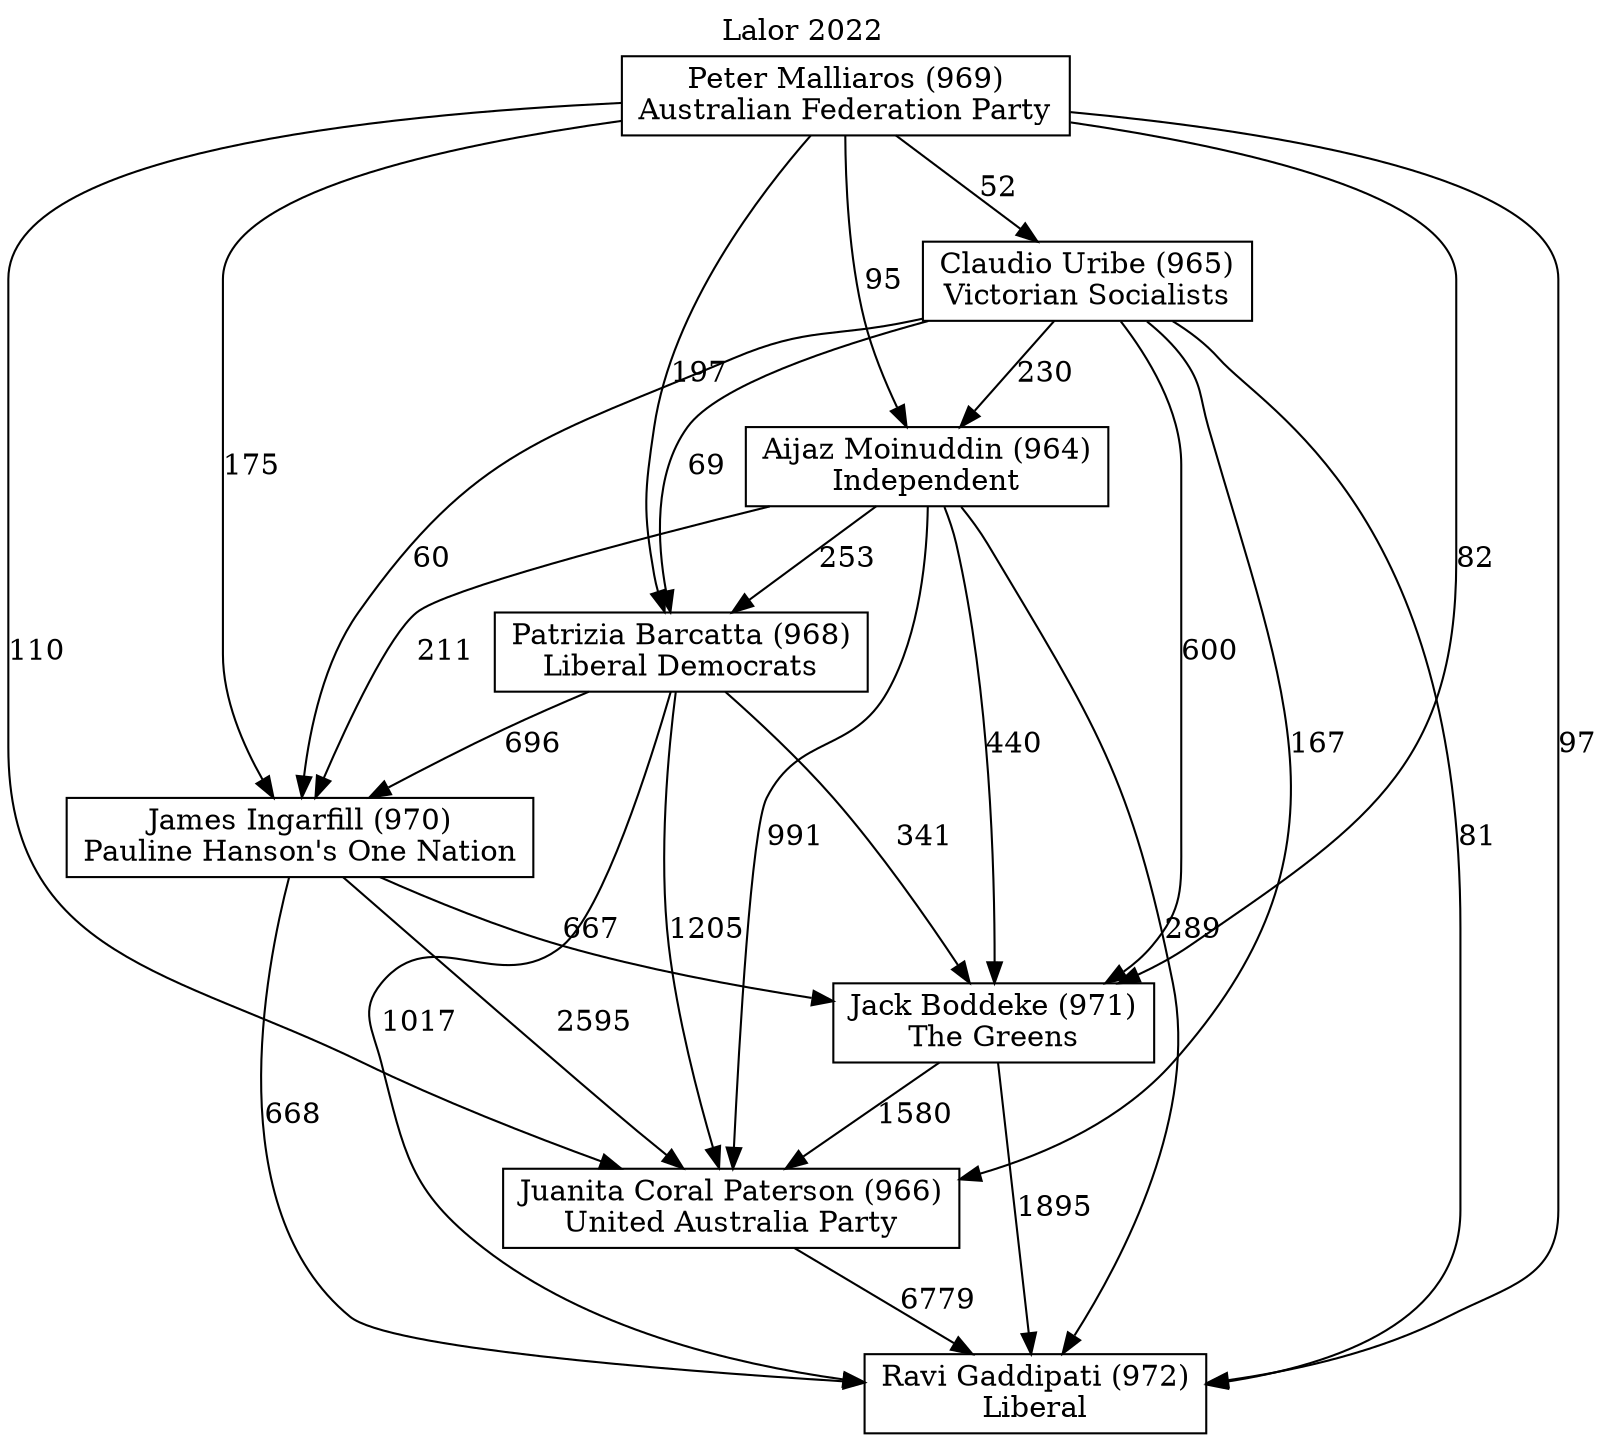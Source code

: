 // House preference flow
digraph "Ravi Gaddipati (972)_Lalor_2022" {
	graph [label="Lalor 2022" labelloc=t mclimit=10]
	node [shape=box]
	"Ravi Gaddipati (972)" [label="Ravi Gaddipati (972)
Liberal"]
	"Juanita Coral Paterson (966)" [label="Juanita Coral Paterson (966)
United Australia Party"]
	"Jack Boddeke (971)" [label="Jack Boddeke (971)
The Greens"]
	"James Ingarfill (970)" [label="James Ingarfill (970)
Pauline Hanson's One Nation"]
	"Patrizia Barcatta (968)" [label="Patrizia Barcatta (968)
Liberal Democrats"]
	"Aijaz Moinuddin (964)" [label="Aijaz Moinuddin (964)
Independent"]
	"Claudio Uribe (965)" [label="Claudio Uribe (965)
Victorian Socialists"]
	"Peter Malliaros (969)" [label="Peter Malliaros (969)
Australian Federation Party"]
	"Juanita Coral Paterson (966)" -> "Ravi Gaddipati (972)" [label=6779]
	"Jack Boddeke (971)" -> "Juanita Coral Paterson (966)" [label=1580]
	"James Ingarfill (970)" -> "Jack Boddeke (971)" [label=667]
	"Patrizia Barcatta (968)" -> "James Ingarfill (970)" [label=696]
	"Aijaz Moinuddin (964)" -> "Patrizia Barcatta (968)" [label=253]
	"Claudio Uribe (965)" -> "Aijaz Moinuddin (964)" [label=230]
	"Peter Malliaros (969)" -> "Claudio Uribe (965)" [label=52]
	"Jack Boddeke (971)" -> "Ravi Gaddipati (972)" [label=1895]
	"James Ingarfill (970)" -> "Ravi Gaddipati (972)" [label=668]
	"Patrizia Barcatta (968)" -> "Ravi Gaddipati (972)" [label=1017]
	"Aijaz Moinuddin (964)" -> "Ravi Gaddipati (972)" [label=289]
	"Claudio Uribe (965)" -> "Ravi Gaddipati (972)" [label=81]
	"Peter Malliaros (969)" -> "Ravi Gaddipati (972)" [label=97]
	"Peter Malliaros (969)" -> "Aijaz Moinuddin (964)" [label=95]
	"Claudio Uribe (965)" -> "Patrizia Barcatta (968)" [label=69]
	"Peter Malliaros (969)" -> "Patrizia Barcatta (968)" [label=197]
	"Aijaz Moinuddin (964)" -> "James Ingarfill (970)" [label=211]
	"Claudio Uribe (965)" -> "James Ingarfill (970)" [label=60]
	"Peter Malliaros (969)" -> "James Ingarfill (970)" [label=175]
	"Patrizia Barcatta (968)" -> "Jack Boddeke (971)" [label=341]
	"Aijaz Moinuddin (964)" -> "Jack Boddeke (971)" [label=440]
	"Claudio Uribe (965)" -> "Jack Boddeke (971)" [label=600]
	"Peter Malliaros (969)" -> "Jack Boddeke (971)" [label=82]
	"James Ingarfill (970)" -> "Juanita Coral Paterson (966)" [label=2595]
	"Patrizia Barcatta (968)" -> "Juanita Coral Paterson (966)" [label=1205]
	"Aijaz Moinuddin (964)" -> "Juanita Coral Paterson (966)" [label=991]
	"Claudio Uribe (965)" -> "Juanita Coral Paterson (966)" [label=167]
	"Peter Malliaros (969)" -> "Juanita Coral Paterson (966)" [label=110]
}
